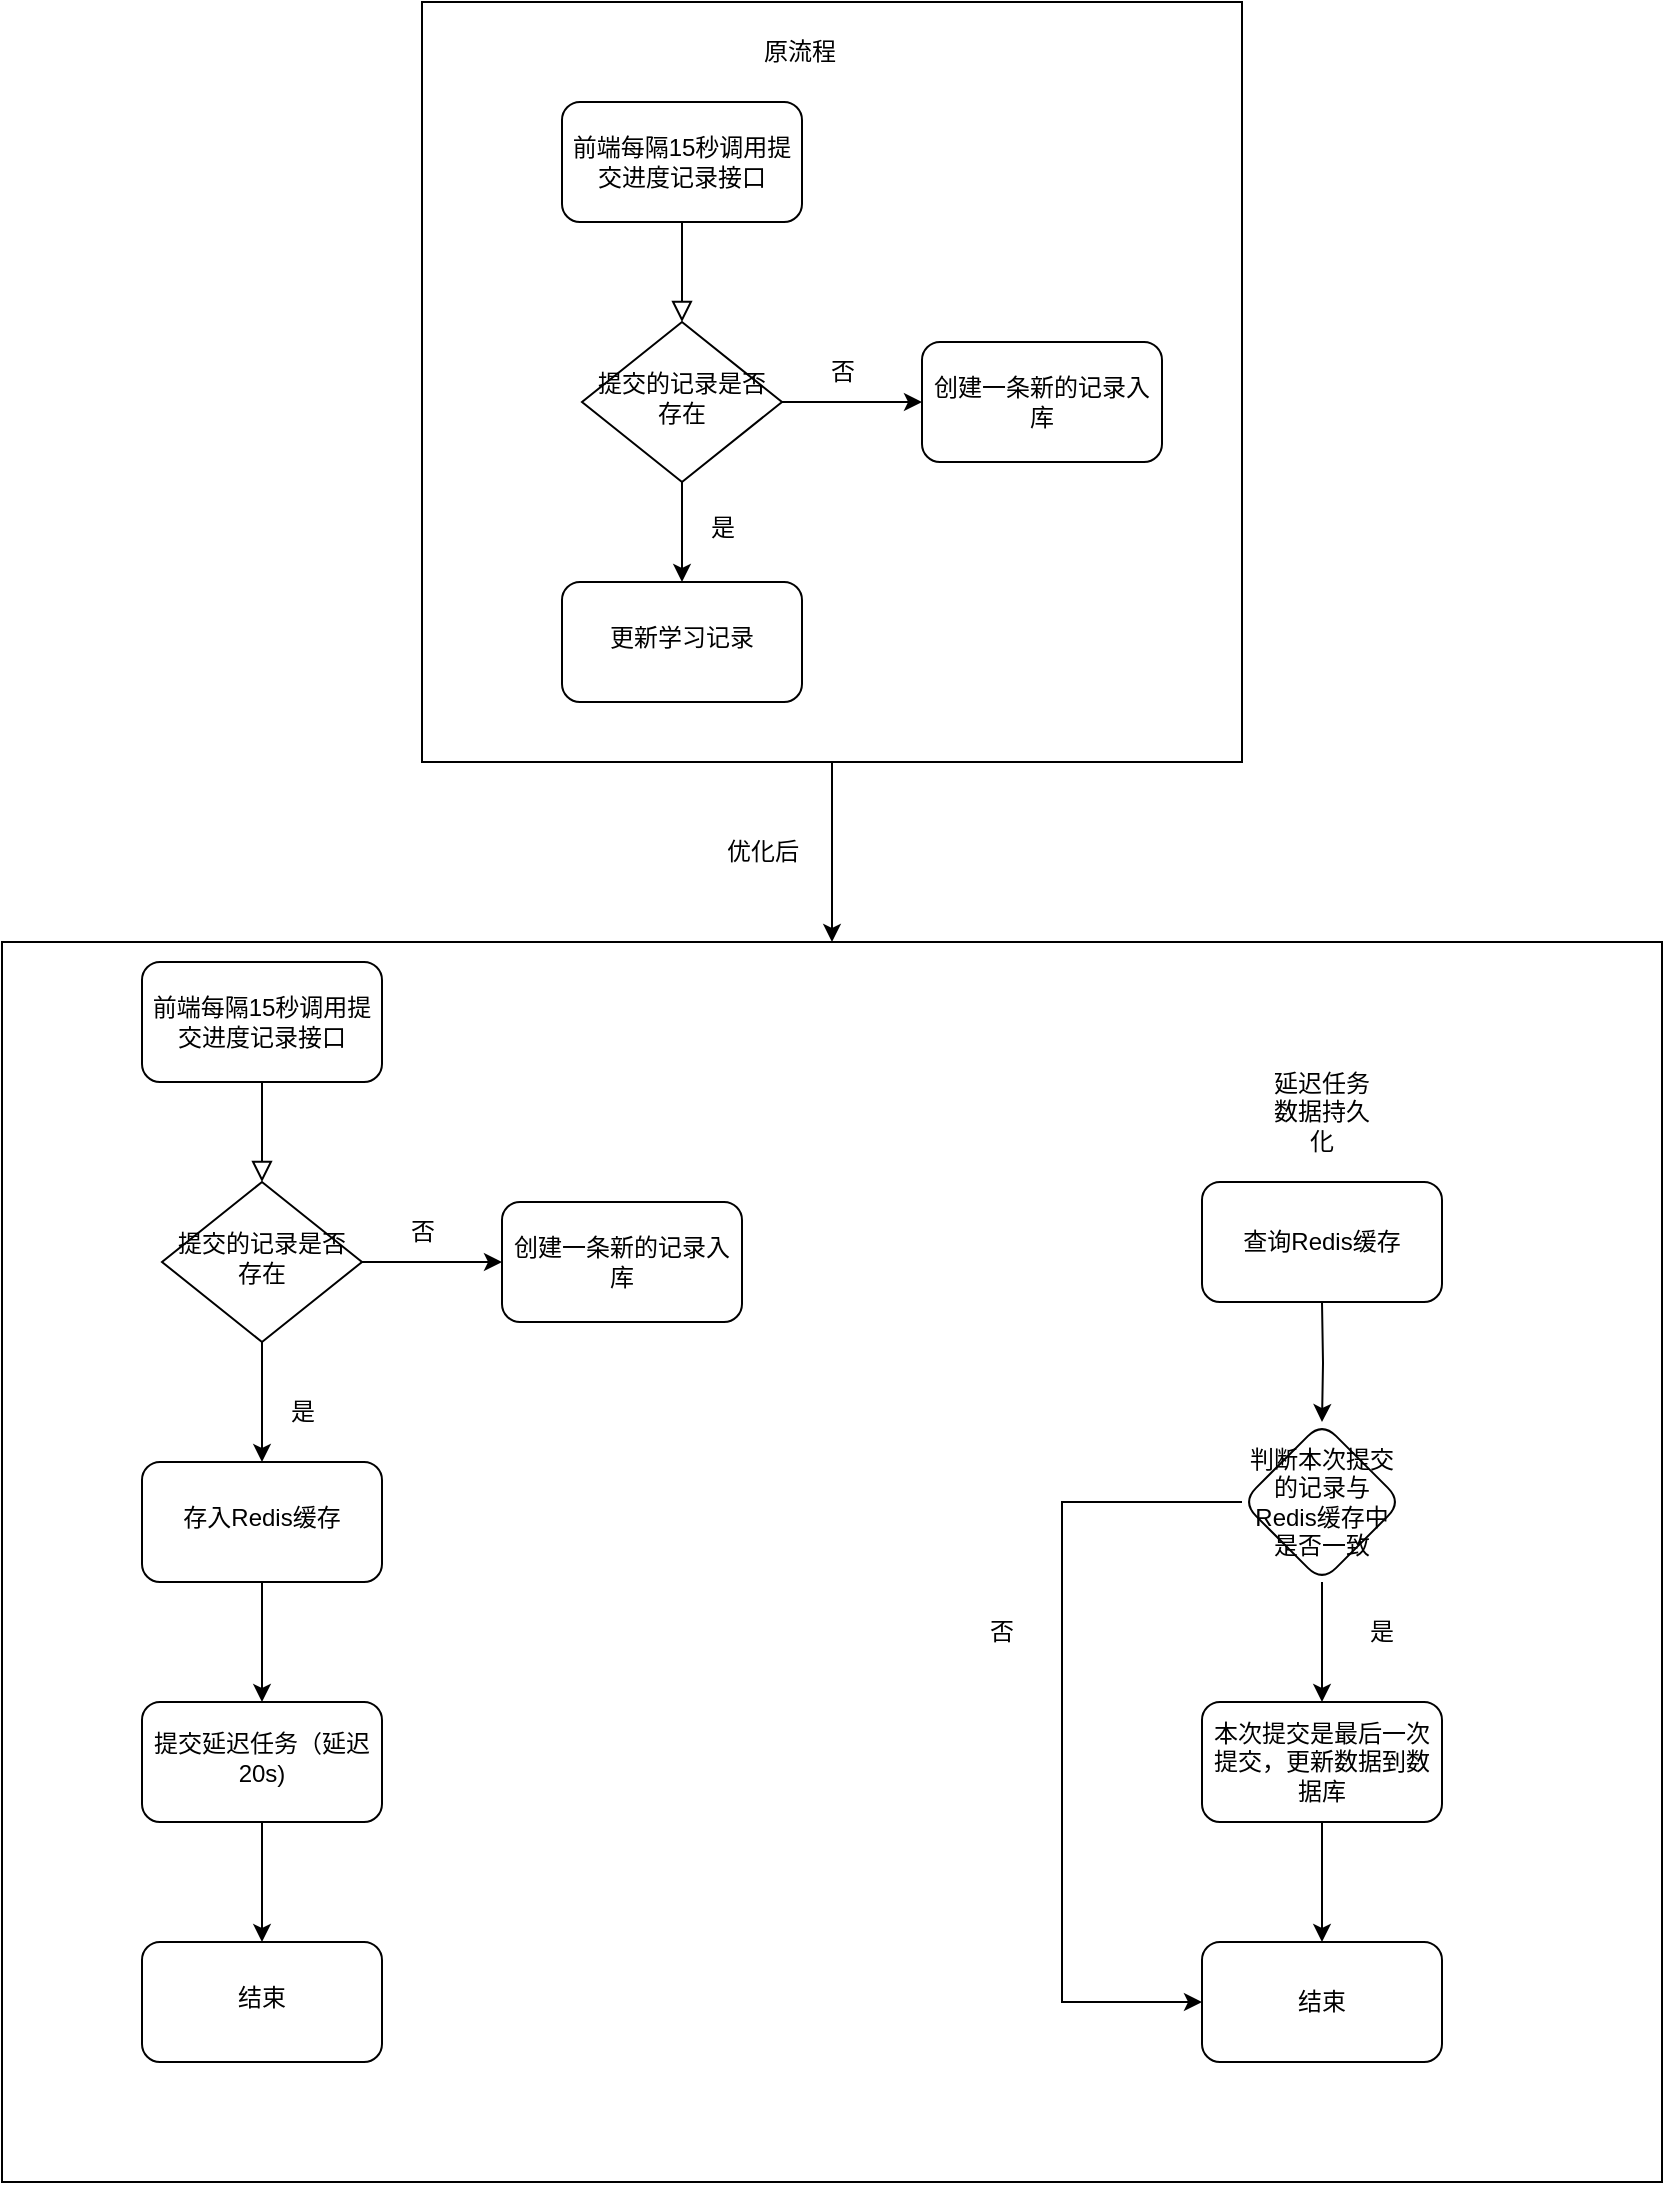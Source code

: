 <mxfile version="24.4.4" type="github">
  <diagram id="C5RBs43oDa-KdzZeNtuy" name="Page-1">
    <mxGraphModel dx="954" dy="558" grid="1" gridSize="10" guides="1" tooltips="1" connect="1" arrows="1" fold="1" page="1" pageScale="1" pageWidth="827" pageHeight="1169" background="none" math="0" shadow="0">
      <root>
        <mxCell id="WIyWlLk6GJQsqaUBKTNV-0" />
        <mxCell id="WIyWlLk6GJQsqaUBKTNV-1" parent="WIyWlLk6GJQsqaUBKTNV-0" />
        <mxCell id="TDw17qKMQbC4RPzUvaJT-12" value="" style="edgeStyle=orthogonalEdgeStyle;rounded=0;orthogonalLoop=1;jettySize=auto;html=1;" edge="1" parent="WIyWlLk6GJQsqaUBKTNV-1" source="TDw17qKMQbC4RPzUvaJT-8" target="TDw17qKMQbC4RPzUvaJT-11">
          <mxGeometry relative="1" as="geometry" />
        </mxCell>
        <mxCell id="TDw17qKMQbC4RPzUvaJT-8" value="" style="rounded=0;whiteSpace=wrap;html=1;labelBackgroundColor=#3399FF;" vertex="1" parent="WIyWlLk6GJQsqaUBKTNV-1">
          <mxGeometry x="300" width="410" height="380" as="geometry" />
        </mxCell>
        <mxCell id="WIyWlLk6GJQsqaUBKTNV-2" value="" style="rounded=0;html=1;jettySize=auto;orthogonalLoop=1;fontSize=11;endArrow=block;endFill=0;endSize=8;strokeWidth=1;shadow=0;labelBackgroundColor=none;edgeStyle=orthogonalEdgeStyle;" parent="WIyWlLk6GJQsqaUBKTNV-1" source="WIyWlLk6GJQsqaUBKTNV-3" target="WIyWlLk6GJQsqaUBKTNV-6" edge="1">
          <mxGeometry relative="1" as="geometry" />
        </mxCell>
        <mxCell id="WIyWlLk6GJQsqaUBKTNV-3" value="前端每隔15秒调用提交进度记录接口" style="rounded=1;whiteSpace=wrap;html=1;fontSize=12;glass=0;strokeWidth=1;shadow=0;" parent="WIyWlLk6GJQsqaUBKTNV-1" vertex="1">
          <mxGeometry x="370" y="50" width="120" height="60" as="geometry" />
        </mxCell>
        <mxCell id="TDw17qKMQbC4RPzUvaJT-2" value="" style="edgeStyle=orthogonalEdgeStyle;rounded=0;orthogonalLoop=1;jettySize=auto;html=1;" edge="1" parent="WIyWlLk6GJQsqaUBKTNV-1" source="WIyWlLk6GJQsqaUBKTNV-6">
          <mxGeometry relative="1" as="geometry">
            <mxPoint x="550" y="200" as="targetPoint" />
          </mxGeometry>
        </mxCell>
        <mxCell id="TDw17qKMQbC4RPzUvaJT-6" value="" style="edgeStyle=orthogonalEdgeStyle;rounded=0;orthogonalLoop=1;jettySize=auto;html=1;" edge="1" parent="WIyWlLk6GJQsqaUBKTNV-1" source="WIyWlLk6GJQsqaUBKTNV-6" target="TDw17qKMQbC4RPzUvaJT-5">
          <mxGeometry relative="1" as="geometry" />
        </mxCell>
        <mxCell id="WIyWlLk6GJQsqaUBKTNV-6" value="提交的记录是否存在" style="rhombus;whiteSpace=wrap;html=1;shadow=0;fontFamily=Helvetica;fontSize=12;align=center;strokeWidth=1;spacing=6;spacingTop=-4;" parent="WIyWlLk6GJQsqaUBKTNV-1" vertex="1">
          <mxGeometry x="380" y="160" width="100" height="80" as="geometry" />
        </mxCell>
        <mxCell id="TDw17qKMQbC4RPzUvaJT-3" value="否" style="text;html=1;align=center;verticalAlign=middle;resizable=0;points=[];autosize=1;strokeColor=none;fillColor=none;" vertex="1" parent="WIyWlLk6GJQsqaUBKTNV-1">
          <mxGeometry x="490" y="170" width="40" height="30" as="geometry" />
        </mxCell>
        <mxCell id="TDw17qKMQbC4RPzUvaJT-4" value="创建一条新的记录入库" style="rounded=1;whiteSpace=wrap;html=1;" vertex="1" parent="WIyWlLk6GJQsqaUBKTNV-1">
          <mxGeometry x="550" y="170" width="120" height="60" as="geometry" />
        </mxCell>
        <mxCell id="TDw17qKMQbC4RPzUvaJT-5" value="更新学习记录" style="rounded=1;whiteSpace=wrap;html=1;shadow=0;strokeWidth=1;spacing=6;spacingTop=-4;" vertex="1" parent="WIyWlLk6GJQsqaUBKTNV-1">
          <mxGeometry x="370" y="290" width="120" height="60" as="geometry" />
        </mxCell>
        <mxCell id="TDw17qKMQbC4RPzUvaJT-7" value="是" style="text;html=1;align=center;verticalAlign=middle;resizable=0;points=[];autosize=1;strokeColor=none;fillColor=none;" vertex="1" parent="WIyWlLk6GJQsqaUBKTNV-1">
          <mxGeometry x="430" y="248" width="40" height="30" as="geometry" />
        </mxCell>
        <mxCell id="TDw17qKMQbC4RPzUvaJT-10" value="原流程" style="text;strokeColor=none;fillColor=none;align=left;verticalAlign=middle;spacingLeft=4;spacingRight=4;overflow=hidden;points=[[0,0.5],[1,0.5]];portConstraint=eastwest;rotatable=0;whiteSpace=wrap;html=1;" vertex="1" parent="WIyWlLk6GJQsqaUBKTNV-1">
          <mxGeometry x="465" y="10" width="80" height="30" as="geometry" />
        </mxCell>
        <mxCell id="TDw17qKMQbC4RPzUvaJT-11" value="" style="rounded=0;whiteSpace=wrap;html=1;labelBackgroundColor=#3399FF;" vertex="1" parent="WIyWlLk6GJQsqaUBKTNV-1">
          <mxGeometry x="90" y="470" width="830" height="620" as="geometry" />
        </mxCell>
        <mxCell id="TDw17qKMQbC4RPzUvaJT-13" value="优化后" style="text;html=1;align=center;verticalAlign=middle;resizable=0;points=[];autosize=1;strokeColor=none;fillColor=none;" vertex="1" parent="WIyWlLk6GJQsqaUBKTNV-1">
          <mxGeometry x="440" y="410" width="60" height="30" as="geometry" />
        </mxCell>
        <mxCell id="TDw17qKMQbC4RPzUvaJT-14" value="" style="rounded=0;html=1;jettySize=auto;orthogonalLoop=1;fontSize=11;endArrow=block;endFill=0;endSize=8;strokeWidth=1;shadow=0;labelBackgroundColor=none;edgeStyle=orthogonalEdgeStyle;" edge="1" parent="WIyWlLk6GJQsqaUBKTNV-1" source="TDw17qKMQbC4RPzUvaJT-15" target="TDw17qKMQbC4RPzUvaJT-16">
          <mxGeometry relative="1" as="geometry" />
        </mxCell>
        <mxCell id="TDw17qKMQbC4RPzUvaJT-15" value="前端每隔15秒调用提交进度记录接口" style="rounded=1;whiteSpace=wrap;html=1;fontSize=12;glass=0;strokeWidth=1;shadow=0;" vertex="1" parent="WIyWlLk6GJQsqaUBKTNV-1">
          <mxGeometry x="160" y="480" width="120" height="60" as="geometry" />
        </mxCell>
        <mxCell id="TDw17qKMQbC4RPzUvaJT-21" value="" style="edgeStyle=orthogonalEdgeStyle;rounded=0;orthogonalLoop=1;jettySize=auto;html=1;" edge="1" parent="WIyWlLk6GJQsqaUBKTNV-1" source="TDw17qKMQbC4RPzUvaJT-16" target="TDw17qKMQbC4RPzUvaJT-20">
          <mxGeometry relative="1" as="geometry" />
        </mxCell>
        <mxCell id="TDw17qKMQbC4RPzUvaJT-16" value="提交的记录是否存在" style="rhombus;whiteSpace=wrap;html=1;shadow=0;fontFamily=Helvetica;fontSize=12;align=center;strokeWidth=1;spacing=6;spacingTop=-4;" vertex="1" parent="WIyWlLk6GJQsqaUBKTNV-1">
          <mxGeometry x="170" y="590" width="100" height="80" as="geometry" />
        </mxCell>
        <mxCell id="TDw17qKMQbC4RPzUvaJT-17" value="否" style="text;html=1;align=center;verticalAlign=middle;resizable=0;points=[];autosize=1;strokeColor=none;fillColor=none;" vertex="1" parent="WIyWlLk6GJQsqaUBKTNV-1">
          <mxGeometry x="280" y="600" width="40" height="30" as="geometry" />
        </mxCell>
        <mxCell id="TDw17qKMQbC4RPzUvaJT-18" value="创建一条新的记录入库" style="rounded=1;whiteSpace=wrap;html=1;" vertex="1" parent="WIyWlLk6GJQsqaUBKTNV-1">
          <mxGeometry x="340" y="600" width="120" height="60" as="geometry" />
        </mxCell>
        <mxCell id="TDw17qKMQbC4RPzUvaJT-19" value="" style="endArrow=classic;html=1;rounded=0;exitX=1;exitY=0.5;exitDx=0;exitDy=0;" edge="1" parent="WIyWlLk6GJQsqaUBKTNV-1" source="TDw17qKMQbC4RPzUvaJT-16" target="TDw17qKMQbC4RPzUvaJT-18">
          <mxGeometry width="50" height="50" relative="1" as="geometry">
            <mxPoint x="390" y="740" as="sourcePoint" />
            <mxPoint x="440" y="690" as="targetPoint" />
          </mxGeometry>
        </mxCell>
        <mxCell id="TDw17qKMQbC4RPzUvaJT-26" value="" style="edgeStyle=orthogonalEdgeStyle;rounded=0;orthogonalLoop=1;jettySize=auto;html=1;" edge="1" parent="WIyWlLk6GJQsqaUBKTNV-1" source="TDw17qKMQbC4RPzUvaJT-20" target="TDw17qKMQbC4RPzUvaJT-25">
          <mxGeometry relative="1" as="geometry" />
        </mxCell>
        <mxCell id="TDw17qKMQbC4RPzUvaJT-20" value="存入Redis缓存" style="rounded=1;whiteSpace=wrap;html=1;shadow=0;strokeWidth=1;spacing=6;spacingTop=-4;" vertex="1" parent="WIyWlLk6GJQsqaUBKTNV-1">
          <mxGeometry x="160" y="730" width="120" height="60" as="geometry" />
        </mxCell>
        <mxCell id="TDw17qKMQbC4RPzUvaJT-22" value="是" style="text;html=1;align=center;verticalAlign=middle;resizable=0;points=[];autosize=1;strokeColor=none;fillColor=none;" vertex="1" parent="WIyWlLk6GJQsqaUBKTNV-1">
          <mxGeometry x="220" y="690" width="40" height="30" as="geometry" />
        </mxCell>
        <mxCell id="TDw17qKMQbC4RPzUvaJT-36" value="" style="edgeStyle=orthogonalEdgeStyle;rounded=0;orthogonalLoop=1;jettySize=auto;html=1;" edge="1" parent="WIyWlLk6GJQsqaUBKTNV-1" source="TDw17qKMQbC4RPzUvaJT-25" target="TDw17qKMQbC4RPzUvaJT-35">
          <mxGeometry relative="1" as="geometry" />
        </mxCell>
        <mxCell id="TDw17qKMQbC4RPzUvaJT-25" value="提交延迟任务（延迟20s)" style="rounded=1;whiteSpace=wrap;html=1;shadow=0;strokeWidth=1;spacing=6;spacingTop=-4;" vertex="1" parent="WIyWlLk6GJQsqaUBKTNV-1">
          <mxGeometry x="160" y="850" width="120" height="60" as="geometry" />
        </mxCell>
        <mxCell id="TDw17qKMQbC4RPzUvaJT-27" value="查询Redis缓存" style="rounded=1;whiteSpace=wrap;html=1;" vertex="1" parent="WIyWlLk6GJQsqaUBKTNV-1">
          <mxGeometry x="690" y="590" width="120" height="60" as="geometry" />
        </mxCell>
        <mxCell id="TDw17qKMQbC4RPzUvaJT-31" value="" style="edgeStyle=orthogonalEdgeStyle;rounded=0;orthogonalLoop=1;jettySize=auto;html=1;" edge="1" parent="WIyWlLk6GJQsqaUBKTNV-1" target="TDw17qKMQbC4RPzUvaJT-30">
          <mxGeometry relative="1" as="geometry">
            <mxPoint x="750" y="650" as="sourcePoint" />
          </mxGeometry>
        </mxCell>
        <mxCell id="TDw17qKMQbC4RPzUvaJT-33" value="" style="edgeStyle=orthogonalEdgeStyle;rounded=0;orthogonalLoop=1;jettySize=auto;html=1;" edge="1" parent="WIyWlLk6GJQsqaUBKTNV-1" source="TDw17qKMQbC4RPzUvaJT-30" target="TDw17qKMQbC4RPzUvaJT-32">
          <mxGeometry relative="1" as="geometry" />
        </mxCell>
        <mxCell id="TDw17qKMQbC4RPzUvaJT-30" value="判断本次提交的记录与Redis缓存中是否一致" style="rhombus;whiteSpace=wrap;html=1;rounded=1;" vertex="1" parent="WIyWlLk6GJQsqaUBKTNV-1">
          <mxGeometry x="710" y="710" width="80" height="80" as="geometry" />
        </mxCell>
        <mxCell id="TDw17qKMQbC4RPzUvaJT-38" value="" style="edgeStyle=orthogonalEdgeStyle;rounded=0;orthogonalLoop=1;jettySize=auto;html=1;" edge="1" parent="WIyWlLk6GJQsqaUBKTNV-1" source="TDw17qKMQbC4RPzUvaJT-32" target="TDw17qKMQbC4RPzUvaJT-37">
          <mxGeometry relative="1" as="geometry" />
        </mxCell>
        <mxCell id="TDw17qKMQbC4RPzUvaJT-32" value="本次提交是最后一次提交，更新数据到数据库" style="rounded=1;whiteSpace=wrap;html=1;" vertex="1" parent="WIyWlLk6GJQsqaUBKTNV-1">
          <mxGeometry x="690" y="850" width="120" height="60" as="geometry" />
        </mxCell>
        <mxCell id="TDw17qKMQbC4RPzUvaJT-34" value="是" style="text;html=1;align=center;verticalAlign=middle;whiteSpace=wrap;rounded=0;" vertex="1" parent="WIyWlLk6GJQsqaUBKTNV-1">
          <mxGeometry x="750" y="800" width="60" height="30" as="geometry" />
        </mxCell>
        <mxCell id="TDw17qKMQbC4RPzUvaJT-35" value="结束" style="rounded=1;whiteSpace=wrap;html=1;shadow=0;strokeWidth=1;spacing=6;spacingTop=-4;" vertex="1" parent="WIyWlLk6GJQsqaUBKTNV-1">
          <mxGeometry x="160" y="970" width="120" height="60" as="geometry" />
        </mxCell>
        <mxCell id="TDw17qKMQbC4RPzUvaJT-37" value="结束" style="rounded=1;whiteSpace=wrap;html=1;" vertex="1" parent="WIyWlLk6GJQsqaUBKTNV-1">
          <mxGeometry x="690" y="970" width="120" height="60" as="geometry" />
        </mxCell>
        <mxCell id="TDw17qKMQbC4RPzUvaJT-40" value="" style="endArrow=classic;html=1;rounded=0;entryX=0;entryY=0.5;entryDx=0;entryDy=0;exitX=0;exitY=0.5;exitDx=0;exitDy=0;" edge="1" parent="WIyWlLk6GJQsqaUBKTNV-1" source="TDw17qKMQbC4RPzUvaJT-30" target="TDw17qKMQbC4RPzUvaJT-37">
          <mxGeometry width="50" height="50" relative="1" as="geometry">
            <mxPoint x="560" y="800" as="sourcePoint" />
            <mxPoint x="610" y="750" as="targetPoint" />
            <Array as="points">
              <mxPoint x="620" y="750" />
              <mxPoint x="620" y="1000" />
            </Array>
          </mxGeometry>
        </mxCell>
        <mxCell id="TDw17qKMQbC4RPzUvaJT-41" value="否" style="text;html=1;align=center;verticalAlign=middle;whiteSpace=wrap;rounded=0;" vertex="1" parent="WIyWlLk6GJQsqaUBKTNV-1">
          <mxGeometry x="560" y="800" width="60" height="30" as="geometry" />
        </mxCell>
        <mxCell id="TDw17qKMQbC4RPzUvaJT-42" value="延迟任务数据持久化" style="text;html=1;align=center;verticalAlign=middle;whiteSpace=wrap;rounded=0;" vertex="1" parent="WIyWlLk6GJQsqaUBKTNV-1">
          <mxGeometry x="720" y="540" width="60" height="30" as="geometry" />
        </mxCell>
      </root>
    </mxGraphModel>
  </diagram>
</mxfile>
